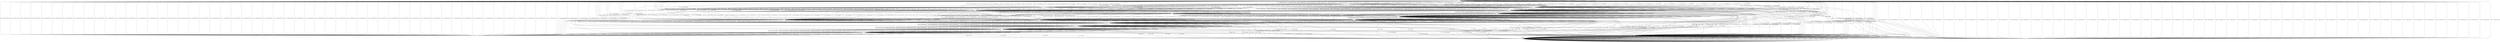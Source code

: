 digraph {
5 [color="red"]
0
1
2
3
4
6
7
8
9
10
11
12
13
14
15
16
17
18
19
5 -> 4 [label="100000--- / 1000011000000000000"]
5 -> 4 [label="100001--- / 1000011000000000000"]
5 -> 4 [label="10001000- / 1000011000000000000"]
5 -> 4 [label="100010010 / 1000011000000000000"]
5 -> 4 [label="100010011 / 1000011000000000000"]
5 -> 4 [label="10001010- / 1000011000000000000"]
5 -> 4 [label="100010110 / 1000011000000000000"]
5 -> 4 [label="100010111 / 1000011000000000000"]
5 -> 4 [label="10001100- / 1000011000000000000"]
5 -> 4 [label="100011010 / 1000011000000000000"]
5 -> 4 [label="100011011 / 1000011000000000000"]
5 -> 4 [label="10001110- / 1000011000000000000"]
5 -> 4 [label="100011110 / 1000011000000000000"]
5 -> 4 [label="100011111 / 1000011000000000000"]
5 -> 2 [label="100100--- / 1111100000000000000"]
5 -> 2 [label="100101--- / 1111100000000000000"]
5 -> 2 [label="10011000- / 1111100000000000000"]
5 -> 2 [label="100110010 / 1111100000000000000"]
5 -> 2 [label="100110011 / 1111100000000000000"]
5 -> 2 [label="10011010- / 1111100000000000000"]
5 -> 2 [label="100110110 / 1111100000000000000"]
5 -> 2 [label="100110111 / 1111100000000000000"]
5 -> 2 [label="10011100- / 1111100000000000000"]
5 -> 2 [label="100111010 / 1111100000000000000"]
5 -> 2 [label="100111011 / 1111100000000000000"]
5 -> 2 [label="10011110- / 1111100000000000000"]
5 -> 2 [label="100111110 / 1111100000000000000"]
5 -> 2 [label="100111111 / 1111100000000000000"]
5 -> 5 [label="101000--- / 1000000000000000000"]
5 -> 5 [label="101001--- / 1000000000000000000"]
5 -> 5 [label="10101000- / 1000000000000000000"]
5 -> 5 [label="101010010 / 1000000000000000000"]
5 -> 5 [label="101010011 / 1000000000000000000"]
5 -> 5 [label="10101010- / 1000000000000000000"]
5 -> 5 [label="101010110 / 1000000000000000000"]
5 -> 5 [label="101010111 / 1000000000000000000"]
5 -> 5 [label="10101100- / 1000000000000000000"]
5 -> 5 [label="101011010 / 1000000000000000000"]
5 -> 5 [label="101011011 / 1000000000000000000"]
5 -> 5 [label="10101110- / 1000000000000000000"]
5 -> 5 [label="101011110 / 1000000000000000000"]
5 -> 5 [label="101011111 / 1000000000000000000"]
5 -> 2 [label="101100--- / 1111100000000000000"]
5 -> 2 [label="101101--- / 1111100000000000000"]
5 -> 2 [label="10111000- / 1111100000000000000"]
5 -> 2 [label="101110010 / 1111100000000000000"]
5 -> 2 [label="101110011 / 1111100000000000000"]
5 -> 2 [label="10111010- / 1111100000000000000"]
5 -> 2 [label="101110110 / 1111100000000000000"]
5 -> 2 [label="101110111 / 1111100000000000000"]
5 -> 2 [label="10111100- / 1111100000000000000"]
5 -> 2 [label="101111010 / 1111100000000000000"]
5 -> 2 [label="101111011 / 1111100000000000000"]
5 -> 2 [label="10111110- / 1111100000000000000"]
5 -> 2 [label="101111110 / 1111100000000000000"]
5 -> 2 [label="101111111 / 1111100000000000000"]
5 -> 6 [label="11--100-- / 0000000000000000000"]
5 -> 6 [label="11--101-- / 0000000000000000000"]
5 -> 6 [label="11--110-- / 0000000000000000000"]
5 -> 6 [label="11--111-- / 0000000000000000000"]
0 -> 5 [label="100000--- / 0000000000000100000"]
0 -> 5 [label="100001--- / 0000000001000100000"]
0 -> 5 [label="10001000- / 0000000000000100000"]
0 -> 5 [label="100010010 / 0000000000000100000"]
0 -> 5 [label="100010011 / 0000000000000100000"]
0 -> 5 [label="10001010- / 0000000000000100000"]
0 -> 5 [label="100010110 / 0000000000000100000"]
0 -> 5 [label="100010111 / 0000000000000100000"]
0 -> 5 [label="10001100- / 0000000001000100000"]
0 -> 5 [label="100011010 / 0000000001000100000"]
0 -> 5 [label="100011011 / 0000000001000100000"]
0 -> 5 [label="10001110- / 0000000001000100000"]
0 -> 5 [label="100011110 / 0000000001000100000"]
0 -> 5 [label="100011111 / 0000000001000100000"]
0 -> 5 [label="100100--- / 0000000000000100000"]
0 -> 5 [label="100101--- / 0000000001000100000"]
0 -> 5 [label="10011000- / 0000000000000100000"]
0 -> 5 [label="100110010 / 0000000000000100000"]
0 -> 5 [label="100110011 / 0000000000000100000"]
0 -> 5 [label="10011010- / 0000000000000100000"]
0 -> 5 [label="100110110 / 0000000000000100000"]
0 -> 5 [label="100110111 / 0000000000000100000"]
0 -> 5 [label="10011100- / 0000000001000100000"]
0 -> 5 [label="100111010 / 0000000001000100000"]
0 -> 5 [label="100111011 / 0000000001000100000"]
0 -> 5 [label="10011110- / 0000000001000100000"]
0 -> 5 [label="100111110 / 0000000001000100000"]
0 -> 5 [label="100111111 / 0000000001000100000"]
0 -> 5 [label="101000--- / 0000000000000100000"]
0 -> 5 [label="101001--- / 0000000001000100000"]
0 -> 5 [label="10101000- / 0000000000000100000"]
0 -> 5 [label="101010010 / 0000000000000100000"]
0 -> 5 [label="101010011 / 0000000000000100000"]
0 -> 5 [label="10101010- / 0000000000000100000"]
0 -> 5 [label="101010110 / 0000000000000100000"]
0 -> 5 [label="101010111 / 0000000000000100000"]
0 -> 5 [label="10101100- / 0000000001000100000"]
0 -> 5 [label="101011010 / 0000000001000100000"]
0 -> 5 [label="101011011 / 0000000001000100000"]
0 -> 5 [label="10101110- / 0000000001000100000"]
0 -> 5 [label="101011110 / 0000000001000100000"]
0 -> 5 [label="101011111 / 0000000001000100000"]
0 -> 5 [label="101100--- / 0000000000000100000"]
0 -> 5 [label="101101--- / 0000000001000100000"]
0 -> 5 [label="10111000- / 0000000000000100000"]
0 -> 5 [label="101110010 / 0000000000000100000"]
0 -> 5 [label="101110011 / 0000000000000100000"]
0 -> 5 [label="10111010- / 0000000000000100000"]
0 -> 5 [label="101110110 / 0000000000000100000"]
0 -> 5 [label="101110111 / 0000000000000100000"]
0 -> 5 [label="10111100- / 0000000001000100000"]
0 -> 5 [label="101111010 / 0000000001000100000"]
0 -> 5 [label="101111011 / 0000000001000100000"]
0 -> 5 [label="10111110- / 0000000001000100000"]
0 -> 5 [label="101111110 / 0000000001000100000"]
0 -> 5 [label="101111111 / 0000000001000100000"]
0 -> 5 [label="11--100-- / 0000000000000100000"]
0 -> 5 [label="11--101-- / 0000000000000100000"]
0 -> 5 [label="11--110-- / 0000000001000100000"]
0 -> 5 [label="11--111-- / 0000000001000100000"]
1 -> 5 [label="100000--- / 0000000000000110000"]
1 -> 5 [label="100001--- / 0000000001000110000"]
1 -> 5 [label="10001000- / 0000000000000110000"]
1 -> 5 [label="100010010 / 0000000000000110000"]
1 -> 5 [label="100010011 / 0000000000000110000"]
1 -> 5 [label="10001010- / 0000000000000110000"]
1 -> 5 [label="100010110 / 0000000000000110000"]
1 -> 5 [label="100010111 / 0000000000000110000"]
1 -> 5 [label="10001100- / 0000000001000110000"]
1 -> 5 [label="100011010 / 0000000001000110000"]
1 -> 5 [label="100011011 / 0000000001000110000"]
1 -> 5 [label="10001110- / 0000000001000110000"]
1 -> 5 [label="100011110 / 0000000001000110000"]
1 -> 5 [label="100011111 / 0000000001000110000"]
1 -> 5 [label="100100--- / 0000000000000110000"]
1 -> 5 [label="100101--- / 0000000001000110000"]
1 -> 5 [label="10011000- / 0000000000000110000"]
1 -> 5 [label="100110010 / 0000000000000110000"]
1 -> 5 [label="100110011 / 0000000000000110000"]
1 -> 5 [label="10011010- / 0000000000000110000"]
1 -> 5 [label="100110110 / 0000000000000110000"]
1 -> 5 [label="100110111 / 0000000000000110000"]
1 -> 5 [label="10011100- / 0000000001000110000"]
1 -> 5 [label="100111010 / 0000000001000110000"]
1 -> 5 [label="100111011 / 0000000001000110000"]
1 -> 5 [label="10011110- / 0000000001000110000"]
1 -> 5 [label="100111110 / 0000000001000110000"]
1 -> 5 [label="100111111 / 0000000001000110000"]
1 -> 5 [label="101000--- / 0000000000000110000"]
1 -> 5 [label="101001--- / 0000000001000110000"]
1 -> 5 [label="10101000- / 0000000000000110000"]
1 -> 5 [label="101010010 / 0000000000000110000"]
1 -> 5 [label="101010011 / 0000000000000110000"]
1 -> 5 [label="10101010- / 0000000000000110000"]
1 -> 5 [label="101010110 / 0000000000000110000"]
1 -> 5 [label="101010111 / 0000000000000110000"]
1 -> 5 [label="10101100- / 0000000001000110000"]
1 -> 5 [label="101011010 / 0000000001000110000"]
1 -> 5 [label="101011011 / 0000000001000110000"]
1 -> 5 [label="10101110- / 0000000001000110000"]
1 -> 5 [label="101011110 / 0000000001000110000"]
1 -> 5 [label="101011111 / 0000000001000110000"]
1 -> 5 [label="101100--- / 0000000000000110000"]
1 -> 5 [label="101101--- / 0000000001000110000"]
1 -> 5 [label="10111000- / 0000000000000110000"]
1 -> 5 [label="101110010 / 0000000000000110000"]
1 -> 5 [label="101110011 / 0000000000000110000"]
1 -> 5 [label="10111010- / 0000000000000110000"]
1 -> 5 [label="101110110 / 0000000000000110000"]
1 -> 5 [label="101110111 / 0000000000000110000"]
1 -> 5 [label="10111100- / 0000000001000110000"]
1 -> 5 [label="101111010 / 0000000001000110000"]
1 -> 5 [label="101111011 / 0000000001000110000"]
1 -> 5 [label="10111110- / 0000000001000110000"]
1 -> 5 [label="101111110 / 0000000001000110000"]
1 -> 5 [label="101111111 / 0000000001000110000"]
1 -> 5 [label="11--100-- / 0000000000000110000"]
1 -> 5 [label="11--101-- / 0000000000000110000"]
1 -> 5 [label="11--110-- / 0000000001000110000"]
1 -> 5 [label="11--111-- / 0000000001000110000"]
2 -> 2 [label="100000--- / 0111100000000000000"]
2 -> 2 [label="100001--- / 0111100000000000000"]
2 -> 10 [label="10001000- / 0001000000000000000"]
2 -> 10 [label="100010010 / 0001000000000000000"]
2 -> 10 [label="100010011 / 0001000000000000000"]
2 -> 10 [label="10001010- / 0001000000000000000"]
2 -> 10 [label="100010110 / 0001000000000000000"]
2 -> 10 [label="100010111 / 0001000000000000000"]
2 -> 10 [label="10001100- / 0001000000000000000"]
2 -> 10 [label="100011010 / 0001000000000000000"]
2 -> 10 [label="100011011 / 0001000000000000000"]
2 -> 10 [label="10001110- / 0001000000000000000"]
2 -> 10 [label="100011110 / 0001000000000000000"]
2 -> 10 [label="100011111 / 0001000000000000000"]
2 -> 2 [label="100100--- / 0111100000000000000"]
2 -> 2 [label="100101--- / 0111100000000000000"]
2 -> 10 [label="10011000- / 0001000000000000000"]
2 -> 10 [label="100110010 / 0001000000000000000"]
2 -> 10 [label="100110011 / 0001000000000000000"]
2 -> 10 [label="10011010- / 0001000000000000000"]
2 -> 10 [label="100110110 / 0001000000000000000"]
2 -> 10 [label="100110111 / 0001000000000000000"]
2 -> 10 [label="10011100- / 0001000000000000000"]
2 -> 10 [label="100111010 / 0001000000000000000"]
2 -> 10 [label="100111011 / 0001000000000000000"]
2 -> 10 [label="10011110- / 0001000000000000000"]
2 -> 10 [label="100111110 / 0001000000000000000"]
2 -> 10 [label="100111111 / 0001000000000000000"]
2 -> 2 [label="101000--- / 0111100000000000000"]
2 -> 2 [label="101001--- / 0111100000000000000"]
2 -> 10 [label="10101000- / 0001000000000000000"]
2 -> 10 [label="101010010 / 0001000000000000000"]
2 -> 10 [label="101010011 / 0001000000000000000"]
2 -> 10 [label="10101010- / 0001000000000000000"]
2 -> 10 [label="101010110 / 0001000000000000000"]
2 -> 10 [label="101010111 / 0001000000000000000"]
2 -> 10 [label="10101100- / 0001000000000000000"]
2 -> 10 [label="101011010 / 0001000000000000000"]
2 -> 10 [label="101011011 / 0001000000000000000"]
2 -> 10 [label="10101110- / 0001000000000000000"]
2 -> 10 [label="101011110 / 0001000000000000000"]
2 -> 10 [label="101011111 / 0001000000000000000"]
2 -> 2 [label="101100--- / 0111100000000000000"]
2 -> 2 [label="101101--- / 0111100000000000000"]
2 -> 10 [label="10111000- / 0001000000000000000"]
2 -> 10 [label="101110010 / 0001000000000000000"]
2 -> 10 [label="101110011 / 0001000000000000000"]
2 -> 10 [label="10111010- / 0001000000000000000"]
2 -> 10 [label="101110110 / 0001000000000000000"]
2 -> 10 [label="101110111 / 0001000000000000000"]
2 -> 10 [label="10111100- / 0001000000000000000"]
2 -> 10 [label="101111010 / 0001000000000000000"]
2 -> 10 [label="101111011 / 0001000000000000000"]
2 -> 10 [label="10111110- / 0001000000000000000"]
2 -> 10 [label="101111110 / 0001000000000000000"]
2 -> 10 [label="101111111 / 0001000000000000000"]
2 -> 8 [label="11--100-- / 0101100100000000000"]
2 -> 8 [label="11--101-- / 0101100100000000000"]
2 -> 8 [label="11--110-- / 0101100100000000000"]
2 -> 8 [label="11--111-- / 0101100100000000000"]
3 -> 3 [label="100000--- / 0111101000000000000"]
3 -> 3 [label="100001--- / 0111101000000000000"]
3 -> 16 [label="10001000- / 0001001000000000000"]
3 -> 16 [label="100010010 / 0001001000000000000"]
3 -> 16 [label="100010011 / 0001001000000000000"]
3 -> 16 [label="10001010- / 0001001000000000000"]
3 -> 16 [label="100010110 / 0001001000000000000"]
3 -> 16 [label="100010111 / 0001001000000000000"]
3 -> 16 [label="10001100- / 0001001000000000000"]
3 -> 16 [label="100011010 / 0001001000000000000"]
3 -> 16 [label="100011011 / 0001001000000000000"]
3 -> 16 [label="10001110- / 0001001000000000000"]
3 -> 16 [label="100011110 / 0001001000000000000"]
3 -> 16 [label="100011111 / 0001001000000000000"]
3 -> 3 [label="100100--- / 0111101000000000000"]
3 -> 3 [label="100101--- / 0111101000000000000"]
3 -> 16 [label="10011000- / 0001001000000000000"]
3 -> 16 [label="100110010 / 0001001000000000000"]
3 -> 16 [label="100110011 / 0001001000000000000"]
3 -> 16 [label="10011010- / 0001001000000000000"]
3 -> 16 [label="100110110 / 0001001000000000000"]
3 -> 16 [label="100110111 / 0001001000000000000"]
3 -> 16 [label="10011100- / 0001001000000000000"]
3 -> 16 [label="100111010 / 0001001000000000000"]
3 -> 16 [label="100111011 / 0001001000000000000"]
3 -> 16 [label="10011110- / 0001001000000000000"]
3 -> 16 [label="100111110 / 0001001000000000000"]
3 -> 16 [label="100111111 / 0001001000000000000"]
3 -> 3 [label="101000--- / 0111101000000000000"]
3 -> 3 [label="101001--- / 0111101000000000000"]
3 -> 9 [label="10101000- / 0001000000000000000"]
3 -> 9 [label="101010010 / 0001000000000000000"]
3 -> 9 [label="101010011 / 0001000000000000000"]
3 -> 9 [label="10101010- / 0001000000000000000"]
3 -> 9 [label="101010110 / 0001000000000000000"]
3 -> 9 [label="101010111 / 0001000000000000000"]
3 -> 9 [label="10101100- / 0001000000000000000"]
3 -> 9 [label="101011010 / 0001000000000000000"]
3 -> 9 [label="101011011 / 0001000000000000000"]
3 -> 9 [label="10101110- / 0001000000000000000"]
3 -> 9 [label="101011110 / 0001000000000000000"]
3 -> 9 [label="101011111 / 0001000000000000000"]
3 -> 3 [label="101100--- / 0111101000000000000"]
3 -> 3 [label="101101--- / 0111101000000000000"]
3 -> 9 [label="10111000- / 0001000000000000000"]
3 -> 9 [label="101110010 / 0001000000000000000"]
3 -> 9 [label="101110011 / 0001000000000000000"]
3 -> 9 [label="10111010- / 0001000000000000000"]
3 -> 9 [label="101110110 / 0001000000000000000"]
3 -> 9 [label="101110111 / 0001000000000000000"]
3 -> 9 [label="10111100- / 0001000000000000000"]
3 -> 9 [label="101111010 / 0001000000000000000"]
3 -> 9 [label="101111011 / 0001000000000000000"]
3 -> 9 [label="10111110- / 0001000000000000000"]
3 -> 9 [label="101111110 / 0001000000000000000"]
3 -> 9 [label="101111111 / 0001000000000000000"]
3 -> 8 [label="11--100-- / 0101100100000000000"]
3 -> 8 [label="11--101-- / 0101100100000000000"]
3 -> 8 [label="11--110-- / 0101100100000000000"]
3 -> 8 [label="11--111-- / 0101100100000000000"]
4 -> 3 [label="100000--- / 0111101010000000000"]
4 -> 3 [label="100001--- / 0111101010000000000"]
4 -> 3 [label="10001000- / 0111101010000000000"]
4 -> 3 [label="100010010 / 0111101010000000000"]
4 -> 3 [label="100010011 / 0111101010000000000"]
4 -> 3 [label="10001010- / 0111101010000000000"]
4 -> 3 [label="100010110 / 0111101010000000000"]
4 -> 3 [label="100010111 / 0111101010000000000"]
4 -> 3 [label="10001100- / 0111101010000000000"]
4 -> 3 [label="100011010 / 0111101010000000000"]
4 -> 3 [label="100011011 / 0111101010000000000"]
4 -> 3 [label="10001110- / 0111101010000000000"]
4 -> 3 [label="100011110 / 0111101010000000000"]
4 -> 3 [label="100011111 / 0111101010000000000"]
4 -> 3 [label="100100--- / 0111101010000000000"]
4 -> 3 [label="100101--- / 0111101010000000000"]
4 -> 3 [label="10011000- / 0111101010000000000"]
4 -> 3 [label="100110010 / 0111101010000000000"]
4 -> 3 [label="100110011 / 0111101010000000000"]
4 -> 3 [label="10011010- / 0111101010000000000"]
4 -> 3 [label="100110110 / 0111101010000000000"]
4 -> 3 [label="100110111 / 0111101010000000000"]
4 -> 3 [label="10011100- / 0111101010000000000"]
4 -> 3 [label="100111010 / 0111101010000000000"]
4 -> 3 [label="100111011 / 0111101010000000000"]
4 -> 3 [label="10011110- / 0111101010000000000"]
4 -> 3 [label="100111110 / 0111101010000000000"]
4 -> 3 [label="100111111 / 0111101010000000000"]
4 -> 3 [label="101000--- / 0111101010000000000"]
4 -> 3 [label="101001--- / 0111101010000000000"]
4 -> 3 [label="10101000- / 0111101010000000000"]
4 -> 3 [label="101010010 / 0111101010000000000"]
4 -> 3 [label="101010011 / 0111101010000000000"]
4 -> 3 [label="10101010- / 0111101010000000000"]
4 -> 3 [label="101010110 / 0111101010000000000"]
4 -> 3 [label="101010111 / 0111101010000000000"]
4 -> 3 [label="10101100- / 0111101010000000000"]
4 -> 3 [label="101011010 / 0111101010000000000"]
4 -> 3 [label="101011011 / 0111101010000000000"]
4 -> 3 [label="10101110- / 0111101010000000000"]
4 -> 3 [label="101011110 / 0111101010000000000"]
4 -> 3 [label="101011111 / 0111101010000000000"]
4 -> 3 [label="101100--- / 0111101010000000000"]
4 -> 3 [label="101101--- / 0111101010000000000"]
4 -> 3 [label="10111000- / 0111101010000000000"]
4 -> 3 [label="101110010 / 0111101010000000000"]
4 -> 3 [label="101110011 / 0111101010000000000"]
4 -> 3 [label="10111010- / 0111101010000000000"]
4 -> 3 [label="101110110 / 0111101010000000000"]
4 -> 3 [label="101110111 / 0111101010000000000"]
4 -> 3 [label="10111100- / 0111101010000000000"]
4 -> 3 [label="101111010 / 0111101010000000000"]
4 -> 3 [label="101111011 / 0111101010000000000"]
4 -> 3 [label="10111110- / 0111101010000000000"]
4 -> 3 [label="101111110 / 0111101010000000000"]
4 -> 3 [label="101111111 / 0111101010000000000"]
4 -> 19 [label="11--100-- / SILENT"]
4 -> 19 [label="11--101-- / SILENT"]
4 -> 19 [label="11--110-- / SILENT"]
4 -> 19 [label="11--111-- / SILENT"]
6 -> 4 [label="100000--- / 1000011000000000000"]
6 -> 4 [label="100001--- / 1000011000000000000"]
6 -> 4 [label="10001000- / 1000011000000000000"]
6 -> 4 [label="100010010 / 1000011000000000000"]
6 -> 4 [label="100010011 / 1000011000000000000"]
6 -> 4 [label="10001010- / 1000011000000000000"]
6 -> 4 [label="100010110 / 1000011000000000000"]
6 -> 4 [label="100010111 / 1000011000000000000"]
6 -> 4 [label="10001100- / 1000011000000000000"]
6 -> 4 [label="100011010 / 1000011000000000000"]
6 -> 4 [label="100011011 / 1000011000000000000"]
6 -> 4 [label="10001110- / 1000011000000000000"]
6 -> 4 [label="100011110 / 1000011000000000000"]
6 -> 4 [label="100011111 / 1000011000000000000"]
6 -> 2 [label="100100--- / 1111100000000000000"]
6 -> 2 [label="100101--- / 1111100000000000000"]
6 -> 2 [label="10011000- / 1111100000000000000"]
6 -> 2 [label="100110010 / 1111100000000000000"]
6 -> 2 [label="100110011 / 1111100000000000000"]
6 -> 2 [label="10011010- / 1111100000000000000"]
6 -> 2 [label="100110110 / 1111100000000000000"]
6 -> 2 [label="100110111 / 1111100000000000000"]
6 -> 2 [label="10011100- / 1111100000000000000"]
6 -> 2 [label="100111010 / 1111100000000000000"]
6 -> 2 [label="100111011 / 1111100000000000000"]
6 -> 2 [label="10011110- / 1111100000000000000"]
6 -> 2 [label="100111110 / 1111100000000000000"]
6 -> 2 [label="100111111 / 1111100000000000000"]
6 -> 5 [label="101000--- / 1000000000000000000"]
6 -> 5 [label="101001--- / 1000000000000000000"]
6 -> 5 [label="10101000- / 1000000000000000000"]
6 -> 5 [label="101010010 / 1000000000000000000"]
6 -> 5 [label="101010011 / 1000000000000000000"]
6 -> 5 [label="10101010- / 1000000000000000000"]
6 -> 5 [label="101010110 / 1000000000000000000"]
6 -> 5 [label="101010111 / 1000000000000000000"]
6 -> 5 [label="10101100- / 1000000000000000000"]
6 -> 5 [label="101011010 / 1000000000000000000"]
6 -> 5 [label="101011011 / 1000000000000000000"]
6 -> 5 [label="10101110- / 1000000000000000000"]
6 -> 5 [label="101011110 / 1000000000000000000"]
6 -> 5 [label="101011111 / 1000000000000000000"]
6 -> 2 [label="101100--- / 1111100000000000000"]
6 -> 2 [label="101101--- / 1111100000000000000"]
6 -> 2 [label="10111000- / 1111100000000000000"]
6 -> 2 [label="101110010 / 1111100000000000000"]
6 -> 2 [label="101110011 / 1111100000000000000"]
6 -> 2 [label="10111010- / 1111100000000000000"]
6 -> 2 [label="101110110 / 1111100000000000000"]
6 -> 2 [label="101110111 / 1111100000000000000"]
6 -> 2 [label="10111100- / 1111100000000000000"]
6 -> 2 [label="101111010 / 1111100000000000000"]
6 -> 2 [label="101111011 / 1111100000000000000"]
6 -> 2 [label="10111110- / 1111100000000000000"]
6 -> 2 [label="101111110 / 1111100000000000000"]
6 -> 2 [label="101111111 / 1111100000000000000"]
6 -> 19 [label="11--100-- / SILENT"]
6 -> 19 [label="11--101-- / SILENT"]
6 -> 19 [label="11--110-- / SILENT"]
6 -> 19 [label="11--111-- / SILENT"]
7 -> 19 [label="100000--- / SILENT"]
7 -> 5 [label="100001--- / 0000000001000000000"]
7 -> 7 [label="10001000- / 0001000000000000000"]
7 -> 0 [label="100010010 / 0000000000000000000"]
7 -> 0 [label="100010011 / 0000000000000000000"]
7 -> 7 [label="10001010- / 0001000000000000000"]
7 -> 0 [label="100010110 / 0000000000000000000"]
7 -> 0 [label="100010111 / 0000000000000000000"]
7 -> 7 [label="10001100- / 0001000001000000000"]
7 -> 0 [label="100011010 / 0000000001000000000"]
7 -> 0 [label="100011011 / 0000000001000000000"]
7 -> 7 [label="10001110- / 0001000001000000000"]
7 -> 0 [label="100011110 / 0000000001000000000"]
7 -> 0 [label="100011111 / 0000000001000000000"]
7 -> 19 [label="100100--- / SILENT"]
7 -> 5 [label="100101--- / 0000000001000000000"]
7 -> 7 [label="10011000- / 0001000000000000000"]
7 -> 0 [label="100110010 / 0000000000000000000"]
7 -> 0 [label="100110011 / 0000000000000000000"]
7 -> 7 [label="10011010- / 0001000000000000000"]
7 -> 0 [label="100110110 / 0000000000000000000"]
7 -> 0 [label="100110111 / 0000000000000000000"]
7 -> 7 [label="10011100- / 0001000001000000000"]
7 -> 0 [label="100111010 / 0000000001000000000"]
7 -> 0 [label="100111011 / 0000000001000000000"]
7 -> 7 [label="10011110- / 0001000001000000000"]
7 -> 0 [label="100111110 / 0000000001000000000"]
7 -> 0 [label="100111111 / 0000000001000000000"]
7 -> 19 [label="101000--- / SILENT"]
7 -> 5 [label="101001--- / 0000000001000000000"]
7 -> 7 [label="10101000- / 0001000000000000000"]
7 -> 0 [label="101010010 / 0000000000000000000"]
7 -> 0 [label="101010011 / 0000000000000000000"]
7 -> 7 [label="10101010- / 0001000000000000000"]
7 -> 0 [label="101010110 / 0000000000000000000"]
7 -> 0 [label="101010111 / 0000000000000000000"]
7 -> 7 [label="10101100- / 0001000001000000000"]
7 -> 0 [label="101011010 / 0000000001000000000"]
7 -> 0 [label="101011011 / 0000000001000000000"]
7 -> 7 [label="10101110- / 0001000001000000000"]
7 -> 0 [label="101011110 / 0000000001000000000"]
7 -> 0 [label="101011111 / 0000000001000000000"]
7 -> 19 [label="101100--- / SILENT"]
7 -> 5 [label="101101--- / 0000000001000000000"]
7 -> 7 [label="10111000- / 0001000000000000000"]
7 -> 0 [label="101110010 / 0000000000000000000"]
7 -> 0 [label="101110011 / 0000000000000000000"]
7 -> 7 [label="10111010- / 0001000000000000000"]
7 -> 0 [label="101110110 / 0000000000000000000"]
7 -> 0 [label="101110111 / 0000000000000000000"]
7 -> 7 [label="10111100- / 0001000001000000000"]
7 -> 0 [label="101111010 / 0000000001000000000"]
7 -> 0 [label="101111011 / 0000000001000000000"]
7 -> 7 [label="10111110- / 0001000001000000000"]
7 -> 0 [label="101111110 / 0000000001000000000"]
7 -> 0 [label="101111111 / 0000000001000000000"]
7 -> 8 [label="11--100-- / 0101100100000000000"]
7 -> 8 [label="11--101-- / 0101100100000000000"]
7 -> 8 [label="11--110-- / 0101100101000000000"]
7 -> 8 [label="11--111-- / 0101100101000000000"]
8 -> 19 [label="100000--- / SILENT"]
8 -> 5 [label="100001--- / 0000000001000000000"]
8 -> 8 [label="10001000- / 0001000000000000000"]
8 -> 8 [label="100010010 / 0001000000000000000"]
8 -> 8 [label="100010011 / 0001000000000000000"]
8 -> 1 [label="10001010- / 0000000000000000000"]
8 -> 1 [label="100010110 / 0000000000000000000"]
8 -> 1 [label="100010111 / 0000000000000000000"]
8 -> 8 [label="10001100- / 0001000001000000000"]
8 -> 8 [label="100011010 / 0001000001000000000"]
8 -> 8 [label="100011011 / 0001000001000000000"]
8 -> 1 [label="10001110- / 0000000001000000000"]
8 -> 1 [label="100011110 / 0000000001000000000"]
8 -> 1 [label="100011111 / 0000000001000000000"]
8 -> 19 [label="100100--- / SILENT"]
8 -> 5 [label="100101--- / 0000000001000000000"]
8 -> 8 [label="10011000- / 0001000000000000000"]
8 -> 8 [label="100110010 / 0001000000000000000"]
8 -> 8 [label="100110011 / 0001000000000000000"]
8 -> 1 [label="10011010- / 0000000000000000000"]
8 -> 1 [label="100110110 / 0000000000000000000"]
8 -> 1 [label="100110111 / 0000000000000000000"]
8 -> 8 [label="10011100- / 0001000001000000000"]
8 -> 8 [label="100111010 / 0001000001000000000"]
8 -> 8 [label="100111011 / 0001000001000000000"]
8 -> 1 [label="10011110- / 0000000001000000000"]
8 -> 1 [label="100111110 / 0000000001000000000"]
8 -> 1 [label="100111111 / 0000000001000000000"]
8 -> 19 [label="101000--- / SILENT"]
8 -> 5 [label="101001--- / 0000000001000000000"]
8 -> 8 [label="10101000- / 0001000000000000000"]
8 -> 8 [label="101010010 / 0001000000000000000"]
8 -> 8 [label="101010011 / 0001000000000000000"]
8 -> 1 [label="10101010- / 0000000000000000000"]
8 -> 1 [label="101010110 / 0000000000000000000"]
8 -> 1 [label="101010111 / 0000000000000000000"]
8 -> 8 [label="10101100- / 0001000001000000000"]
8 -> 8 [label="101011010 / 0001000001000000000"]
8 -> 8 [label="101011011 / 0001000001000000000"]
8 -> 1 [label="10101110- / 0000000001000000000"]
8 -> 1 [label="101011110 / 0000000001000000000"]
8 -> 1 [label="101011111 / 0000000001000000000"]
8 -> 19 [label="101100--- / SILENT"]
8 -> 5 [label="101101--- / 0000000001000000000"]
8 -> 8 [label="10111000- / 0001000000000000000"]
8 -> 8 [label="101110010 / 0001000000000000000"]
8 -> 8 [label="101110011 / 0001000000000000000"]
8 -> 1 [label="10111010- / 0000000000000000000"]
8 -> 1 [label="101110110 / 0000000000000000000"]
8 -> 1 [label="101110111 / 0000000000000000000"]
8 -> 8 [label="10111100- / 0001000001000000000"]
8 -> 8 [label="101111010 / 0001000001000000000"]
8 -> 8 [label="101111011 / 0001000001000000000"]
8 -> 1 [label="10111110- / 0000000001000000000"]
8 -> 1 [label="101111110 / 0000000001000000000"]
8 -> 1 [label="101111111 / 0000000001000000000"]
8 -> 8 [label="11--100-- / 0001000000000000000"]
8 -> 1 [label="11--101-- / 0000000000000000000"]
8 -> 8 [label="11--110-- / 0001000001000000000"]
8 -> 1 [label="11--111-- / 0000000001000000000"]
9 -> 19 [label="100000--- / SILENT"]
9 -> 5 [label="100001--- / 0000000001000000000"]
9 -> 9 [label="10001000- / 0001000000000000000"]
9 -> 11 [label="100010010 / 0001100000011000010"]
9 -> 11 [label="100010011 / 0001100000011000110"]
9 -> 9 [label="10001010- / 0001000000000000000"]
9 -> 11 [label="100010110 / 0001100000011000010"]
9 -> 11 [label="100010111 / 0001100000011000110"]
9 -> 9 [label="10001100- / 0001000001000000000"]
9 -> 11 [label="100011010 / 0001100001011000010"]
9 -> 11 [label="100011011 / 0001100001011000110"]
9 -> 9 [label="10001110- / 0001000001000000000"]
9 -> 11 [label="100011110 / 0001100001011000010"]
9 -> 11 [label="100011111 / 0001100001011000110"]
9 -> 19 [label="100100--- / SILENT"]
9 -> 5 [label="100101--- / 0000000001000000000"]
9 -> 9 [label="10011000- / 0001000000000000000"]
9 -> 11 [label="100110010 / 0001100000011000010"]
9 -> 11 [label="100110011 / 0001100000011000110"]
9 -> 9 [label="10011010- / 0001000000000000000"]
9 -> 11 [label="100110110 / 0001100000011000010"]
9 -> 11 [label="100110111 / 0001100000011000110"]
9 -> 9 [label="10011100- / 0001000001000000000"]
9 -> 11 [label="100111010 / 0001100001011000010"]
9 -> 11 [label="100111011 / 0001100001011000110"]
9 -> 9 [label="10011110- / 0001000001000000000"]
9 -> 11 [label="100111110 / 0001100001011000010"]
9 -> 11 [label="100111111 / 0001100001011000110"]
9 -> 19 [label="101000--- / SILENT"]
9 -> 5 [label="101001--- / 0000000001000000000"]
9 -> 9 [label="10101000- / 0001000000000000000"]
9 -> 11 [label="101010010 / 0001100000011000010"]
9 -> 11 [label="101010011 / 0001100000011000110"]
9 -> 9 [label="10101010- / 0001000000000000000"]
9 -> 11 [label="101010110 / 0001100000011000010"]
9 -> 11 [label="101010111 / 0001100000011000110"]
9 -> 9 [label="10101100- / 0001000001000000000"]
9 -> 11 [label="101011010 / 0001100001011000010"]
9 -> 11 [label="101011011 / 0001100001011000110"]
9 -> 9 [label="10101110- / 0001000001000000000"]
9 -> 11 [label="101011110 / 0001100001011000010"]
9 -> 11 [label="101011111 / 0001100001011000110"]
9 -> 19 [label="101100--- / SILENT"]
9 -> 5 [label="101101--- / 0000000001000000000"]
9 -> 9 [label="10111000- / 0001000000000000000"]
9 -> 11 [label="101110010 / 0001100000011000010"]
9 -> 11 [label="101110011 / 0001100000011000110"]
9 -> 9 [label="10111010- / 0001000000000000000"]
9 -> 11 [label="101110110 / 0001100000011000010"]
9 -> 11 [label="101110111 / 0001100000011000110"]
9 -> 9 [label="10111100- / 0001000001000000000"]
9 -> 11 [label="101111010 / 0001100001011000010"]
9 -> 11 [label="101111011 / 0001100001011000110"]
9 -> 9 [label="10111110- / 0001000001000000000"]
9 -> 11 [label="101111110 / 0001100001011000010"]
9 -> 11 [label="101111111 / 0001100001011000110"]
9 -> 8 [label="11--100-- / 0101100100000000000"]
9 -> 8 [label="11--101-- / 0101100100000000000"]
9 -> 8 [label="11--110-- / 0101100101000000000"]
9 -> 8 [label="11--111-- / 0101100101000000000"]
10 -> 19 [label="100000--- / SILENT"]
10 -> 5 [label="100001--- / 0000000001000000000"]
10 -> 10 [label="10001000- / 0001000000000000000"]
10 -> 18 [label="100010010 / 0001101000111000000"]
10 -> 18 [label="100010011 / 0001101000111000000"]
10 -> 10 [label="10001010- / 0001000000000000000"]
10 -> 18 [label="100010110 / 0001101000111000000"]
10 -> 18 [label="100010111 / 0001101000111000000"]
10 -> 10 [label="10001100- / 0001000001000000000"]
10 -> 18 [label="100011010 / 0001101001111000000"]
10 -> 18 [label="100011011 / 0001101001111000000"]
10 -> 10 [label="10001110- / 0001000001000000000"]
10 -> 18 [label="100011110 / 0001101001111000000"]
10 -> 18 [label="100011111 / 0001101001111000000"]
10 -> 19 [label="100100--- / SILENT"]
10 -> 5 [label="100101--- / 0000000001000000000"]
10 -> 10 [label="10011000- / 0001000000000000000"]
10 -> 18 [label="100110010 / 0001101000111000000"]
10 -> 18 [label="100110011 / 0001101000111000000"]
10 -> 10 [label="10011010- / 0001000000000000000"]
10 -> 18 [label="100110110 / 0001101000111000000"]
10 -> 18 [label="100110111 / 0001101000111000000"]
10 -> 10 [label="10011100- / 0001000001000000000"]
10 -> 18 [label="100111010 / 0001101001111000000"]
10 -> 18 [label="100111011 / 0001101001111000000"]
10 -> 10 [label="10011110- / 0001000001000000000"]
10 -> 18 [label="100111110 / 0001101001111000000"]
10 -> 18 [label="100111111 / 0001101001111000000"]
10 -> 19 [label="101000--- / SILENT"]
10 -> 5 [label="101001--- / 0000000001000000000"]
10 -> 10 [label="10101000- / 0001000000000000000"]
10 -> 13 [label="101010010 / 0001100000111000000"]
10 -> 13 [label="101010011 / 0001100000111000000"]
10 -> 10 [label="10101010- / 0001000000000000000"]
10 -> 13 [label="101010110 / 0001100000111000000"]
10 -> 13 [label="101010111 / 0001100000111000000"]
10 -> 10 [label="10101100- / 0001000001000000000"]
10 -> 13 [label="101011010 / 0001100001111000000"]
10 -> 13 [label="101011011 / 0001100001111000000"]
10 -> 10 [label="10101110- / 0001000001000000000"]
10 -> 13 [label="101011110 / 0001100001111000000"]
10 -> 13 [label="101011111 / 0001100001111000000"]
10 -> 19 [label="101100--- / SILENT"]
10 -> 5 [label="101101--- / 0000000001000000000"]
10 -> 10 [label="10111000- / 0001000000000000000"]
10 -> 13 [label="101110010 / 0001100000111000000"]
10 -> 13 [label="101110011 / 0001100000111000000"]
10 -> 10 [label="10111010- / 0001000000000000000"]
10 -> 13 [label="101110110 / 0001100000111000000"]
10 -> 13 [label="101110111 / 0001100000111000000"]
10 -> 10 [label="10111100- / 0001000001000000000"]
10 -> 13 [label="101111010 / 0001100001111000000"]
10 -> 13 [label="101111011 / 0001100001111000000"]
10 -> 10 [label="10111110- / 0001000001000000000"]
10 -> 13 [label="101111110 / 0001100001111000000"]
10 -> 13 [label="101111111 / 0001100001111000000"]
10 -> 8 [label="11--100-- / 0101100100000000000"]
10 -> 8 [label="11--101-- / 0101100100000000000"]
10 -> 8 [label="11--110-- / 0101100101000000000"]
10 -> 8 [label="11--111-- / 0101100101000000000"]
11 -> 19 [label="100000--- / SILENT"]
11 -> 5 [label="100001--- / 0000000001000000000"]
11 -> 11 [label="10001000- / 0001000000001000000"]
11 -> 14 [label="100010010 / 0001000000001000001"]
11 -> 14 [label="100010011 / 0001000000001000001"]
11 -> 11 [label="10001010- / 0001000000001000000"]
11 -> 14 [label="100010110 / 0001000000001000001"]
11 -> 14 [label="100010111 / 0001000000001000001"]
11 -> 11 [label="10001100- / 0001000001001000000"]
11 -> 14 [label="100011010 / 0001000001001000001"]
11 -> 14 [label="100011011 / 0001000001001000001"]
11 -> 11 [label="10001110- / 0001000001001000000"]
11 -> 14 [label="100011110 / 0001000001001000001"]
11 -> 14 [label="100011111 / 0001000001001000001"]
11 -> 19 [label="100100--- / SILENT"]
11 -> 5 [label="100101--- / 0000000001000000000"]
11 -> 11 [label="10011000- / 0001000000001000000"]
11 -> 14 [label="100110010 / 0001000000001000001"]
11 -> 14 [label="100110011 / 0001000000001000001"]
11 -> 11 [label="10011010- / 0001000000001000000"]
11 -> 14 [label="100110110 / 0001000000001000001"]
11 -> 14 [label="100110111 / 0001000000001000001"]
11 -> 11 [label="10011100- / 0001000001001000000"]
11 -> 14 [label="100111010 / 0001000001001000001"]
11 -> 14 [label="100111011 / 0001000001001000001"]
11 -> 11 [label="10011110- / 0001000001001000000"]
11 -> 14 [label="100111110 / 0001000001001000001"]
11 -> 14 [label="100111111 / 0001000001001000001"]
11 -> 19 [label="101000--- / SILENT"]
11 -> 5 [label="101001--- / 0000000001000000000"]
11 -> 11 [label="10101000- / 0001000000001000000"]
11 -> 14 [label="101010010 / 0001000000001000001"]
11 -> 14 [label="101010011 / 0001000000001000001"]
11 -> 11 [label="10101010- / 0001000000001000000"]
11 -> 14 [label="101010110 / 0001000000001000001"]
11 -> 14 [label="101010111 / 0001000000001000001"]
11 -> 11 [label="10101100- / 0001000001001000000"]
11 -> 14 [label="101011010 / 0001000001001000001"]
11 -> 14 [label="101011011 / 0001000001001000001"]
11 -> 11 [label="10101110- / 0001000001001000000"]
11 -> 14 [label="101011110 / 0001000001001000001"]
11 -> 14 [label="101011111 / 0001000001001000001"]
11 -> 19 [label="101100--- / SILENT"]
11 -> 5 [label="101101--- / 0000000001000000000"]
11 -> 11 [label="10111000- / 0001000000001000000"]
11 -> 14 [label="101110010 / 0001000000001000001"]
11 -> 14 [label="101110011 / 0001000000001000001"]
11 -> 11 [label="10111010- / 0001000000001000000"]
11 -> 14 [label="101110110 / 0001000000001000001"]
11 -> 14 [label="101110111 / 0001000000001000001"]
11 -> 11 [label="10111100- / 0001000001001000000"]
11 -> 14 [label="101111010 / 0001000001001000001"]
11 -> 14 [label="101111011 / 0001000001001000001"]
11 -> 11 [label="10111110- / 0001000001001000000"]
11 -> 14 [label="101111110 / 0001000001001000001"]
11 -> 14 [label="101111111 / 0001000001001000001"]
11 -> 8 [label="11--100-- / 0101100100000000000"]
11 -> 8 [label="11--101-- / 0101100100000000000"]
11 -> 8 [label="11--110-- / 0101100101000000000"]
11 -> 8 [label="11--111-- / 0101100101000000000"]
12 -> 19 [label="100000--- / SILENT"]
12 -> 5 [label="100001--- / 0000000001000000000"]
12 -> 12 [label="10001000- / 0001000000001000000"]
12 -> 11 [label="100010010 / 0001100000001000010"]
12 -> 11 [label="100010011 / 0001100000001000110"]
12 -> 12 [label="10001010- / 0001000000001000000"]
12 -> 11 [label="100010110 / 0001100000001000010"]
12 -> 11 [label="100010111 / 0001100000001000110"]
12 -> 12 [label="10001100- / 0001000001001000000"]
12 -> 11 [label="100011010 / 0001100001001000010"]
12 -> 11 [label="100011011 / 0001100001001000110"]
12 -> 12 [label="10001110- / 0001000001001000000"]
12 -> 11 [label="100011110 / 0001100001001000010"]
12 -> 11 [label="100011111 / 0001100001001000110"]
12 -> 19 [label="100100--- / SILENT"]
12 -> 5 [label="100101--- / 0000000001000000000"]
12 -> 12 [label="10011000- / 0001000000001000000"]
12 -> 11 [label="100110010 / 0001100000001000010"]
12 -> 11 [label="100110011 / 0001100000001000110"]
12 -> 12 [label="10011010- / 0001000000001000000"]
12 -> 11 [label="100110110 / 0001100000001000010"]
12 -> 11 [label="100110111 / 0001100000001000110"]
12 -> 12 [label="10011100- / 0001000001001000000"]
12 -> 11 [label="100111010 / 0001100001001000010"]
12 -> 11 [label="100111011 / 0001100001001000110"]
12 -> 12 [label="10011110- / 0001000001001000000"]
12 -> 11 [label="100111110 / 0001100001001000010"]
12 -> 11 [label="100111111 / 0001100001001000110"]
12 -> 19 [label="101000--- / SILENT"]
12 -> 5 [label="101001--- / 0000000001000000000"]
12 -> 12 [label="10101000- / 0001000000001000000"]
12 -> 11 [label="101010010 / 0001100000001000010"]
12 -> 11 [label="101010011 / 0001100000001000110"]
12 -> 12 [label="10101010- / 0001000000001000000"]
12 -> 11 [label="101010110 / 0001100000001000010"]
12 -> 11 [label="101010111 / 0001100000001000110"]
12 -> 12 [label="10101100- / 0001000001001000000"]
12 -> 11 [label="101011010 / 0001100001001000010"]
12 -> 11 [label="101011011 / 0001100001001000110"]
12 -> 12 [label="10101110- / 0001000001001000000"]
12 -> 11 [label="101011110 / 0001100001001000010"]
12 -> 11 [label="101011111 / 0001100001001000110"]
12 -> 19 [label="101100--- / SILENT"]
12 -> 5 [label="101101--- / 0000000001000000000"]
12 -> 12 [label="10111000- / 0001000000001000000"]
12 -> 11 [label="101110010 / 0001100000001000010"]
12 -> 11 [label="101110011 / 0001100000001000110"]
12 -> 12 [label="10111010- / 0001000000001000000"]
12 -> 11 [label="101110110 / 0001100000001000010"]
12 -> 11 [label="101110111 / 0001100000001000110"]
12 -> 12 [label="10111100- / 0001000001001000000"]
12 -> 11 [label="101111010 / 0001100001001000010"]
12 -> 11 [label="101111011 / 0001100001001000110"]
12 -> 12 [label="10111110- / 0001000001001000000"]
12 -> 11 [label="101111110 / 0001100001001000010"]
12 -> 11 [label="101111111 / 0001100001001000110"]
12 -> 8 [label="11--100-- / 0101100100000000000"]
12 -> 8 [label="11--101-- / 0101100100000000000"]
12 -> 8 [label="11--110-- / 0101100101000000000"]
12 -> 8 [label="11--111-- / 0101100101000000000"]
13 -> 19 [label="100000--- / SILENT"]
13 -> 5 [label="100001--- / 0000000001000000000"]
13 -> 13 [label="10001000- / 0001000000001000000"]
13 -> 11 [label="100010010 / 0001100000001001000"]
13 -> 11 [label="100010011 / 0001100000001001000"]
13 -> 13 [label="10001010- / 0001000000001000000"]
13 -> 11 [label="100010110 / 0001100000001001000"]
13 -> 11 [label="100010111 / 0001100000001001000"]
13 -> 13 [label="10001100- / 0001000001001000000"]
13 -> 11 [label="100011010 / 0001100001001001000"]
13 -> 11 [label="100011011 / 0001100001001001000"]
13 -> 13 [label="10001110- / 0001000001001000000"]
13 -> 11 [label="100011110 / 0001100001001001000"]
13 -> 11 [label="100011111 / 0001100001001001000"]
13 -> 19 [label="100100--- / SILENT"]
13 -> 5 [label="100101--- / 0000000001000000000"]
13 -> 13 [label="10011000- / 0001000000001000000"]
13 -> 11 [label="100110010 / 0001100000001001000"]
13 -> 11 [label="100110011 / 0001100000001001000"]
13 -> 13 [label="10011010- / 0001000000001000000"]
13 -> 11 [label="100110110 / 0001100000001001000"]
13 -> 11 [label="100110111 / 0001100000001001000"]
13 -> 13 [label="10011100- / 0001000001001000000"]
13 -> 11 [label="100111010 / 0001100001001001000"]
13 -> 11 [label="100111011 / 0001100001001001000"]
13 -> 13 [label="10011110- / 0001000001001000000"]
13 -> 11 [label="100111110 / 0001100001001001000"]
13 -> 11 [label="100111111 / 0001100001001001000"]
13 -> 19 [label="101000--- / SILENT"]
13 -> 5 [label="101001--- / 0000000001000000000"]
13 -> 13 [label="10101000- / 0001000000001000000"]
13 -> 11 [label="101010010 / 0001100000001001000"]
13 -> 11 [label="101010011 / 0001100000001001000"]
13 -> 13 [label="10101010- / 0001000000001000000"]
13 -> 11 [label="101010110 / 0001100000001001000"]
13 -> 11 [label="101010111 / 0001100000001001000"]
13 -> 13 [label="10101100- / 0001000001001000000"]
13 -> 11 [label="101011010 / 0001100001001001000"]
13 -> 11 [label="101011011 / 0001100001001001000"]
13 -> 13 [label="10101110- / 0001000001001000000"]
13 -> 11 [label="101011110 / 0001100001001001000"]
13 -> 11 [label="101011111 / 0001100001001001000"]
13 -> 19 [label="101100--- / SILENT"]
13 -> 5 [label="101101--- / 0000000001000000000"]
13 -> 13 [label="10111000- / 0001000000001000000"]
13 -> 11 [label="101110010 / 0001100000001001000"]
13 -> 11 [label="101110011 / 0001100000001001000"]
13 -> 13 [label="10111010- / 0001000000001000000"]
13 -> 11 [label="101110110 / 0001100000001001000"]
13 -> 11 [label="101110111 / 0001100000001001000"]
13 -> 13 [label="10111100- / 0001000001001000000"]
13 -> 11 [label="101111010 / 0001100001001001000"]
13 -> 11 [label="101111011 / 0001100001001001000"]
13 -> 13 [label="10111110- / 0001000001001000000"]
13 -> 11 [label="101111110 / 0001100001001001000"]
13 -> 11 [label="101111111 / 0001100001001001000"]
13 -> 8 [label="11--100-- / 0101100100000000000"]
13 -> 8 [label="11--101-- / 0101100100000000000"]
13 -> 8 [label="11--110-- / 0101100101000000000"]
13 -> 8 [label="11--111-- / 0101100101000000000"]
14 -> 19 [label="100000--- / SILENT"]
14 -> 5 [label="100001--- / 0000000001000000000"]
14 -> 14 [label="10001000- / 0001000000001000001"]
14 -> 15 [label="100010010 / 0001000000001000001"]
14 -> 15 [label="100010011 / 0001000000001000001"]
14 -> 14 [label="10001010- / 0001000000001000001"]
14 -> 15 [label="100010110 / 0001000000001000001"]
14 -> 15 [label="100010111 / 0001000000001000001"]
14 -> 14 [label="10001100- / 0001000001001000001"]
14 -> 15 [label="100011010 / 0001000001001000001"]
14 -> 15 [label="100011011 / 0001000001001000001"]
14 -> 14 [label="10001110- / 0001000001001000001"]
14 -> 15 [label="100011110 / 0001000001001000001"]
14 -> 15 [label="100011111 / 0001000001001000001"]
14 -> 19 [label="100100--- / SILENT"]
14 -> 5 [label="100101--- / 0000000001000000000"]
14 -> 14 [label="10011000- / 0001000000001000001"]
14 -> 15 [label="100110010 / 0001000000001000001"]
14 -> 15 [label="100110011 / 0001000000001000001"]
14 -> 14 [label="10011010- / 0001000000001000001"]
14 -> 15 [label="100110110 / 0001000000001000001"]
14 -> 15 [label="100110111 / 0001000000001000001"]
14 -> 14 [label="10011100- / 0001000001001000001"]
14 -> 15 [label="100111010 / 0001000001001000001"]
14 -> 15 [label="100111011 / 0001000001001000001"]
14 -> 14 [label="10011110- / 0001000001001000001"]
14 -> 15 [label="100111110 / 0001000001001000001"]
14 -> 15 [label="100111111 / 0001000001001000001"]
14 -> 19 [label="101000--- / SILENT"]
14 -> 5 [label="101001--- / 0000000001000000000"]
14 -> 14 [label="10101000- / 0001000000001000001"]
14 -> 15 [label="101010010 / 0001000000001000001"]
14 -> 15 [label="101010011 / 0001000000001000001"]
14 -> 14 [label="10101010- / 0001000000001000001"]
14 -> 15 [label="101010110 / 0001000000001000001"]
14 -> 15 [label="101010111 / 0001000000001000001"]
14 -> 14 [label="10101100- / 0001000001001000001"]
14 -> 15 [label="101011010 / 0001000001001000001"]
14 -> 15 [label="101011011 / 0001000001001000001"]
14 -> 14 [label="10101110- / 0001000001001000001"]
14 -> 15 [label="101011110 / 0001000001001000001"]
14 -> 15 [label="101011111 / 0001000001001000001"]
14 -> 19 [label="101100--- / SILENT"]
14 -> 5 [label="101101--- / 0000000001000000000"]
14 -> 14 [label="10111000- / 0001000000001000001"]
14 -> 15 [label="101110010 / 0001000000001000001"]
14 -> 15 [label="101110011 / 0001000000001000001"]
14 -> 14 [label="10111010- / 0001000000001000001"]
14 -> 15 [label="101110110 / 0001000000001000001"]
14 -> 15 [label="101110111 / 0001000000001000001"]
14 -> 14 [label="10111100- / 0001000001001000001"]
14 -> 15 [label="101111010 / 0001000001001000001"]
14 -> 15 [label="101111011 / 0001000001001000001"]
14 -> 14 [label="10111110- / 0001000001001000001"]
14 -> 15 [label="101111110 / 0001000001001000001"]
14 -> 15 [label="101111111 / 0001000001001000001"]
14 -> 8 [label="11--100-- / 0101100100000000000"]
14 -> 8 [label="11--101-- / 0101100100000000000"]
14 -> 8 [label="11--110-- / 0101100101000000000"]
14 -> 8 [label="11--111-- / 0101100101000000000"]
15 -> 19 [label="100000--- / SILENT"]
15 -> 5 [label="100001--- / 0000000001000000000"]
15 -> 15 [label="10001000- / 0001000000001000001"]
15 -> 7 [label="100010010 / 0011100000000000000"]
15 -> 7 [label="100010011 / 0011100000000000000"]
15 -> 15 [label="10001010- / 0001000000001000001"]
15 -> 7 [label="100010110 / 0011100000000000000"]
15 -> 7 [label="100010111 / 0011100000000000000"]
15 -> 15 [label="10001100- / 0001000001001000001"]
15 -> 7 [label="100011010 / 0011100001000000000"]
15 -> 7 [label="100011011 / 0011100001000000000"]
15 -> 15 [label="10001110- / 0001000001001000001"]
15 -> 7 [label="100011110 / 0011100001000000000"]
15 -> 7 [label="100011111 / 0011100001000000000"]
15 -> 19 [label="100100--- / SILENT"]
15 -> 5 [label="100101--- / 0000000001000000000"]
15 -> 15 [label="10011000- / 0001000000001000001"]
15 -> 7 [label="100110010 / 0011100000000000000"]
15 -> 7 [label="100110011 / 0011100000000000000"]
15 -> 15 [label="10011010- / 0001000000001000001"]
15 -> 7 [label="100110110 / 0011100000000000000"]
15 -> 7 [label="100110111 / 0011100000000000000"]
15 -> 15 [label="10011100- / 0001000001001000001"]
15 -> 7 [label="100111010 / 0011100001000000000"]
15 -> 7 [label="100111011 / 0011100001000000000"]
15 -> 15 [label="10011110- / 0001000001001000001"]
15 -> 7 [label="100111110 / 0011100001000000000"]
15 -> 7 [label="100111111 / 0011100001000000000"]
15 -> 19 [label="101000--- / SILENT"]
15 -> 5 [label="101001--- / 0000000001000000000"]
15 -> 15 [label="10101000- / 0001000000001000001"]
15 -> 7 [label="101010010 / 0011100000000000000"]
15 -> 7 [label="101010011 / 0011100000000000000"]
15 -> 15 [label="10101010- / 0001000000001000001"]
15 -> 7 [label="101010110 / 0011100000000000000"]
15 -> 7 [label="101010111 / 0011100000000000000"]
15 -> 15 [label="10101100- / 0001000001001000001"]
15 -> 7 [label="101011010 / 0011100001000000000"]
15 -> 7 [label="101011011 / 0011100001000000000"]
15 -> 15 [label="10101110- / 0001000001001000001"]
15 -> 7 [label="101011110 / 0011100001000000000"]
15 -> 7 [label="101011111 / 0011100001000000000"]
15 -> 19 [label="101100--- / SILENT"]
15 -> 5 [label="101101--- / 0000000001000000000"]
15 -> 15 [label="10111000- / 0001000000001000001"]
15 -> 7 [label="101110010 / 0011100000000000000"]
15 -> 7 [label="101110011 / 0011100000000000000"]
15 -> 15 [label="10111010- / 0001000000001000001"]
15 -> 7 [label="101110110 / 0011100000000000000"]
15 -> 7 [label="101110111 / 0011100000000000000"]
15 -> 15 [label="10111100- / 0001000001001000001"]
15 -> 7 [label="101111010 / 0011100001000000000"]
15 -> 7 [label="101111011 / 0011100001000000000"]
15 -> 15 [label="10111110- / 0001000001001000001"]
15 -> 7 [label="101111110 / 0011100001000000000"]
15 -> 7 [label="101111111 / 0011100001000000000"]
15 -> 8 [label="11--100-- / 0101100100000000000"]
15 -> 8 [label="11--101-- / 0101100100000000000"]
15 -> 8 [label="11--110-- / 0101100101000000000"]
15 -> 8 [label="11--111-- / 0101100101000000000"]
16 -> 19 [label="100000--- / SILENT"]
16 -> 5 [label="100001--- / 0000000001000000000"]
16 -> 16 [label="10001000- / 0001001000000000000"]
16 -> 17 [label="100010010 / 0001101010011000010"]
16 -> 17 [label="100010011 / 0001101010011000110"]
16 -> 16 [label="10001010- / 0001001000000000000"]
16 -> 17 [label="100010110 / 0001101010011000010"]
16 -> 17 [label="100010111 / 0001101010011000110"]
16 -> 16 [label="10001100- / 0001001001000000000"]
16 -> 17 [label="100011010 / 0001101011011000010"]
16 -> 17 [label="100011011 / 0001101011011000110"]
16 -> 16 [label="10001110- / 0001001001000000000"]
16 -> 17 [label="100011110 / 0001101011011000010"]
16 -> 17 [label="100011111 / 0001101011011000110"]
16 -> 19 [label="100100--- / SILENT"]
16 -> 5 [label="100101--- / 0000000001000000000"]
16 -> 16 [label="10011000- / 0001001000000000000"]
16 -> 17 [label="100110010 / 0001101010011000010"]
16 -> 17 [label="100110011 / 0001101010011000110"]
16 -> 16 [label="10011010- / 0001001000000000000"]
16 -> 17 [label="100110110 / 0001101010011000010"]
16 -> 17 [label="100110111 / 0001101010011000110"]
16 -> 16 [label="10011100- / 0001001001000000000"]
16 -> 17 [label="100111010 / 0001101011011000010"]
16 -> 17 [label="100111011 / 0001101011011000110"]
16 -> 16 [label="10011110- / 0001001001000000000"]
16 -> 17 [label="100111110 / 0001101011011000010"]
16 -> 17 [label="100111111 / 0001101011011000110"]
16 -> 19 [label="101000--- / SILENT"]
16 -> 5 [label="101001--- / 0000000001000000000"]
16 -> 9 [label="10101000- / 0001000000000000000"]
16 -> 12 [label="101010010 / 0001100010011000010"]
16 -> 12 [label="101010011 / 0001100010011000110"]
16 -> 9 [label="10101010- / 0001000000000000000"]
16 -> 12 [label="101010110 / 0001100010011000010"]
16 -> 12 [label="101010111 / 0001100010011000110"]
16 -> 9 [label="10101100- / 0001000001000000000"]
16 -> 12 [label="101011010 / 0001100011011000010"]
16 -> 12 [label="101011011 / 0001100011011000110"]
16 -> 9 [label="10101110- / 0001000001000000000"]
16 -> 12 [label="101011110 / 0001100011011000010"]
16 -> 12 [label="101011111 / 0001100011011000110"]
16 -> 19 [label="101100--- / SILENT"]
16 -> 5 [label="101101--- / 0000000001000000000"]
16 -> 9 [label="10111000- / 0001000000000000000"]
16 -> 12 [label="101110010 / 0001100010011000010"]
16 -> 12 [label="101110011 / 0001100010011000110"]
16 -> 9 [label="10111010- / 0001000000000000000"]
16 -> 12 [label="101110110 / 0001100010011000010"]
16 -> 12 [label="101110111 / 0001100010011000110"]
16 -> 9 [label="10111100- / 0001000001000000000"]
16 -> 12 [label="101111010 / 0001100011011000010"]
16 -> 12 [label="101111011 / 0001100011011000110"]
16 -> 9 [label="10111110- / 0001000001000000000"]
16 -> 12 [label="101111110 / 0001100011011000010"]
16 -> 12 [label="101111111 / 0001100011011000110"]
16 -> 8 [label="11--100-- / 0101100100000000000"]
16 -> 8 [label="11--101-- / 0101100100000000000"]
16 -> 8 [label="11--110-- / 0101100101000000000"]
16 -> 8 [label="11--111-- / 0101100101000000000"]
17 -> 19 [label="100000--- / SILENT"]
17 -> 5 [label="100001--- / 0000000001000000000"]
17 -> 17 [label="10001000- / 0001001000001000000"]
17 -> 17 [label="100010010 / 0001101010001000010"]
17 -> 17 [label="100010011 / 0001101010001000110"]
17 -> 17 [label="10001010- / 0001001000001000000"]
17 -> 17 [label="100010110 / 0001101010001000010"]
17 -> 17 [label="100010111 / 0001101010001000110"]
17 -> 17 [label="10001100- / 0001001001001000000"]
17 -> 17 [label="100011010 / 0001101011001000010"]
17 -> 17 [label="100011011 / 0001101011001000110"]
17 -> 17 [label="10001110- / 0001001001001000000"]
17 -> 17 [label="100011110 / 0001101011001000010"]
17 -> 17 [label="100011111 / 0001101011001000110"]
17 -> 19 [label="100100--- / SILENT"]
17 -> 5 [label="100101--- / 0000000001000000000"]
17 -> 17 [label="10011000- / 0001001000001000000"]
17 -> 17 [label="100110010 / 0001101010001000010"]
17 -> 17 [label="100110011 / 0001101010001000110"]
17 -> 17 [label="10011010- / 0001001000001000000"]
17 -> 17 [label="100110110 / 0001101010001000010"]
17 -> 17 [label="100110111 / 0001101010001000110"]
17 -> 17 [label="10011100- / 0001001001001000000"]
17 -> 17 [label="100111010 / 0001101011001000010"]
17 -> 17 [label="100111011 / 0001101011001000110"]
17 -> 17 [label="10011110- / 0001001001001000000"]
17 -> 17 [label="100111110 / 0001101011001000010"]
17 -> 17 [label="100111111 / 0001101011001000110"]
17 -> 19 [label="101000--- / SILENT"]
17 -> 5 [label="101001--- / 0000000001000000000"]
17 -> 17 [label="10101000- / 0001001000001000000"]
17 -> 12 [label="101010010 / 0001100010001000010"]
17 -> 12 [label="101010011 / 0001100010001000110"]
17 -> 17 [label="10101010- / 0001001000001000000"]
17 -> 12 [label="101010110 / 0001100010001000010"]
17 -> 12 [label="101010111 / 0001100010001000110"]
17 -> 17 [label="10101100- / 0001001001001000000"]
17 -> 12 [label="101011010 / 0001100011001000010"]
17 -> 12 [label="101011011 / 0001100011001000110"]
17 -> 17 [label="10101110- / 0001001001001000000"]
17 -> 12 [label="101011110 / 0001100011001000010"]
17 -> 12 [label="101011111 / 0001100011001000110"]
17 -> 19 [label="101100--- / SILENT"]
17 -> 5 [label="101101--- / 0000000001000000000"]
17 -> 17 [label="10111000- / 0001001000001000000"]
17 -> 12 [label="101110010 / 0001100010001000010"]
17 -> 12 [label="101110011 / 0001100010001000110"]
17 -> 17 [label="10111010- / 0001001000001000000"]
17 -> 12 [label="101110110 / 0001100010001000010"]
17 -> 12 [label="101110111 / 0001100010001000110"]
17 -> 17 [label="10111100- / 0001001001001000000"]
17 -> 12 [label="101111010 / 0001100011001000010"]
17 -> 12 [label="101111011 / 0001100011001000110"]
17 -> 17 [label="10111110- / 0001001001001000000"]
17 -> 12 [label="101111110 / 0001100011001000010"]
17 -> 12 [label="101111111 / 0001100011001000110"]
17 -> 8 [label="11--100-- / 0101100100000000000"]
17 -> 8 [label="11--101-- / 0101100100000000000"]
17 -> 8 [label="11--110-- / 0101100101000000000"]
17 -> 8 [label="11--111-- / 0101100101000000000"]
18 -> 19 [label="100000--- / SILENT"]
18 -> 5 [label="100001--- / 0000000001000000000"]
18 -> 18 [label="10001000- / 0001001000001000000"]
18 -> 17 [label="100010010 / 0001101010001001000"]
18 -> 17 [label="100010011 / 0001101010001001000"]
18 -> 18 [label="10001010- / 0001001000001000000"]
18 -> 17 [label="100010110 / 0001101010001001000"]
18 -> 17 [label="100010111 / 0001101010001001000"]
18 -> 18 [label="10001100- / 0001001001001000000"]
18 -> 17 [label="100011010 / 0001101011001001000"]
18 -> 17 [label="100011011 / 0001101011001001000"]
18 -> 18 [label="10001110- / 0001001001001000000"]
18 -> 17 [label="100011110 / 0001101011001001000"]
18 -> 17 [label="100011111 / 0001101011001001000"]
18 -> 19 [label="100100--- / SILENT"]
18 -> 5 [label="100101--- / 0000000001000000000"]
18 -> 18 [label="10011000- / 0001001000001000000"]
18 -> 17 [label="100110010 / 0001101010001001000"]
18 -> 17 [label="100110011 / 0001101010001001000"]
18 -> 18 [label="10011010- / 0001001000001000000"]
18 -> 17 [label="100110110 / 0001101010001001000"]
18 -> 17 [label="100110111 / 0001101010001001000"]
18 -> 18 [label="10011100- / 0001001001001000000"]
18 -> 17 [label="100111010 / 0001101011001001000"]
18 -> 17 [label="100111011 / 0001101011001001000"]
18 -> 18 [label="10011110- / 0001001001001000000"]
18 -> 17 [label="100111110 / 0001101011001001000"]
18 -> 17 [label="100111111 / 0001101011001001000"]
18 -> 19 [label="101000--- / SILENT"]
18 -> 5 [label="101001--- / 0000000001000000000"]
18 -> 18 [label="10101000- / 0001001000001000000"]
18 -> 12 [label="101010010 / 0001100010001001000"]
18 -> 12 [label="101010011 / 0001100010001001000"]
18 -> 18 [label="10101010- / 0001001000001000000"]
18 -> 12 [label="101010110 / 0001100010001001000"]
18 -> 12 [label="101010111 / 0001100010001001000"]
18 -> 18 [label="10101100- / 0001001001001000000"]
18 -> 12 [label="101011010 / 0001100011001001000"]
18 -> 12 [label="101011011 / 0001100011001001000"]
18 -> 18 [label="10101110- / 0001001001001000000"]
18 -> 12 [label="101011110 / 0001100011001001000"]
18 -> 12 [label="101011111 / 0001100011001001000"]
18 -> 19 [label="101100--- / SILENT"]
18 -> 5 [label="101101--- / 0000000001000000000"]
18 -> 18 [label="10111000- / 0001001000001000000"]
18 -> 12 [label="101110010 / 0001100010001001000"]
18 -> 12 [label="101110011 / 0001100010001001000"]
18 -> 18 [label="10111010- / 0001001000001000000"]
18 -> 12 [label="101110110 / 0001100010001001000"]
18 -> 12 [label="101110111 / 0001100010001001000"]
18 -> 18 [label="10111100- / 0001001001001000000"]
18 -> 12 [label="101111010 / 0001100011001001000"]
18 -> 12 [label="101111011 / 0001100011001001000"]
18 -> 18 [label="10111110- / 0001001001001000000"]
18 -> 12 [label="101111110 / 0001100011001001000"]
18 -> 12 [label="101111111 / 0001100011001001000"]
18 -> 8 [label="11--100-- / 0101100100000000000"]
18 -> 8 [label="11--101-- / 0101100100000000000"]
18 -> 8 [label="11--110-- / 0101100101000000000"]
18 -> 8 [label="11--111-- / 0101100101000000000"]
19 -> 19 [label="100000--- / SILENT"]
19 -> 19 [label="100001--- / SILENT"]
19 -> 19 [label="10001000- / SILENT"]
19 -> 19 [label="100010010 / SILENT"]
19 -> 19 [label="100010011 / SILENT"]
19 -> 19 [label="10001010- / SILENT"]
19 -> 19 [label="100010110 / SILENT"]
19 -> 19 [label="100010111 / SILENT"]
19 -> 19 [label="10001100- / SILENT"]
19 -> 19 [label="100011010 / SILENT"]
19 -> 19 [label="100011011 / SILENT"]
19 -> 19 [label="10001110- / SILENT"]
19 -> 19 [label="100011110 / SILENT"]
19 -> 19 [label="100011111 / SILENT"]
19 -> 19 [label="100100--- / SILENT"]
19 -> 19 [label="100101--- / SILENT"]
19 -> 19 [label="10011000- / SILENT"]
19 -> 19 [label="100110010 / SILENT"]
19 -> 19 [label="100110011 / SILENT"]
19 -> 19 [label="10011010- / SILENT"]
19 -> 19 [label="100110110 / SILENT"]
19 -> 19 [label="100110111 / SILENT"]
19 -> 19 [label="10011100- / SILENT"]
19 -> 19 [label="100111010 / SILENT"]
19 -> 19 [label="100111011 / SILENT"]
19 -> 19 [label="10011110- / SILENT"]
19 -> 19 [label="100111110 / SILENT"]
19 -> 19 [label="100111111 / SILENT"]
19 -> 19 [label="101000--- / SILENT"]
19 -> 19 [label="101001--- / SILENT"]
19 -> 19 [label="10101000- / SILENT"]
19 -> 19 [label="101010010 / SILENT"]
19 -> 19 [label="101010011 / SILENT"]
19 -> 19 [label="10101010- / SILENT"]
19 -> 19 [label="101010110 / SILENT"]
19 -> 19 [label="101010111 / SILENT"]
19 -> 19 [label="10101100- / SILENT"]
19 -> 19 [label="101011010 / SILENT"]
19 -> 19 [label="101011011 / SILENT"]
19 -> 19 [label="10101110- / SILENT"]
19 -> 19 [label="101011110 / SILENT"]
19 -> 19 [label="101011111 / SILENT"]
19 -> 19 [label="101100--- / SILENT"]
19 -> 19 [label="101101--- / SILENT"]
19 -> 19 [label="10111000- / SILENT"]
19 -> 19 [label="101110010 / SILENT"]
19 -> 19 [label="101110011 / SILENT"]
19 -> 19 [label="10111010- / SILENT"]
19 -> 19 [label="101110110 / SILENT"]
19 -> 19 [label="101110111 / SILENT"]
19 -> 19 [label="10111100- / SILENT"]
19 -> 19 [label="101111010 / SILENT"]
19 -> 19 [label="101111011 / SILENT"]
19 -> 19 [label="10111110- / SILENT"]
19 -> 19 [label="101111110 / SILENT"]
19 -> 19 [label="101111111 / SILENT"]
19 -> 19 [label="11--100-- / SILENT"]
19 -> 19 [label="11--101-- / SILENT"]
19 -> 19 [label="11--110-- / SILENT"]
19 -> 19 [label="11--111-- / SILENT"]
}
